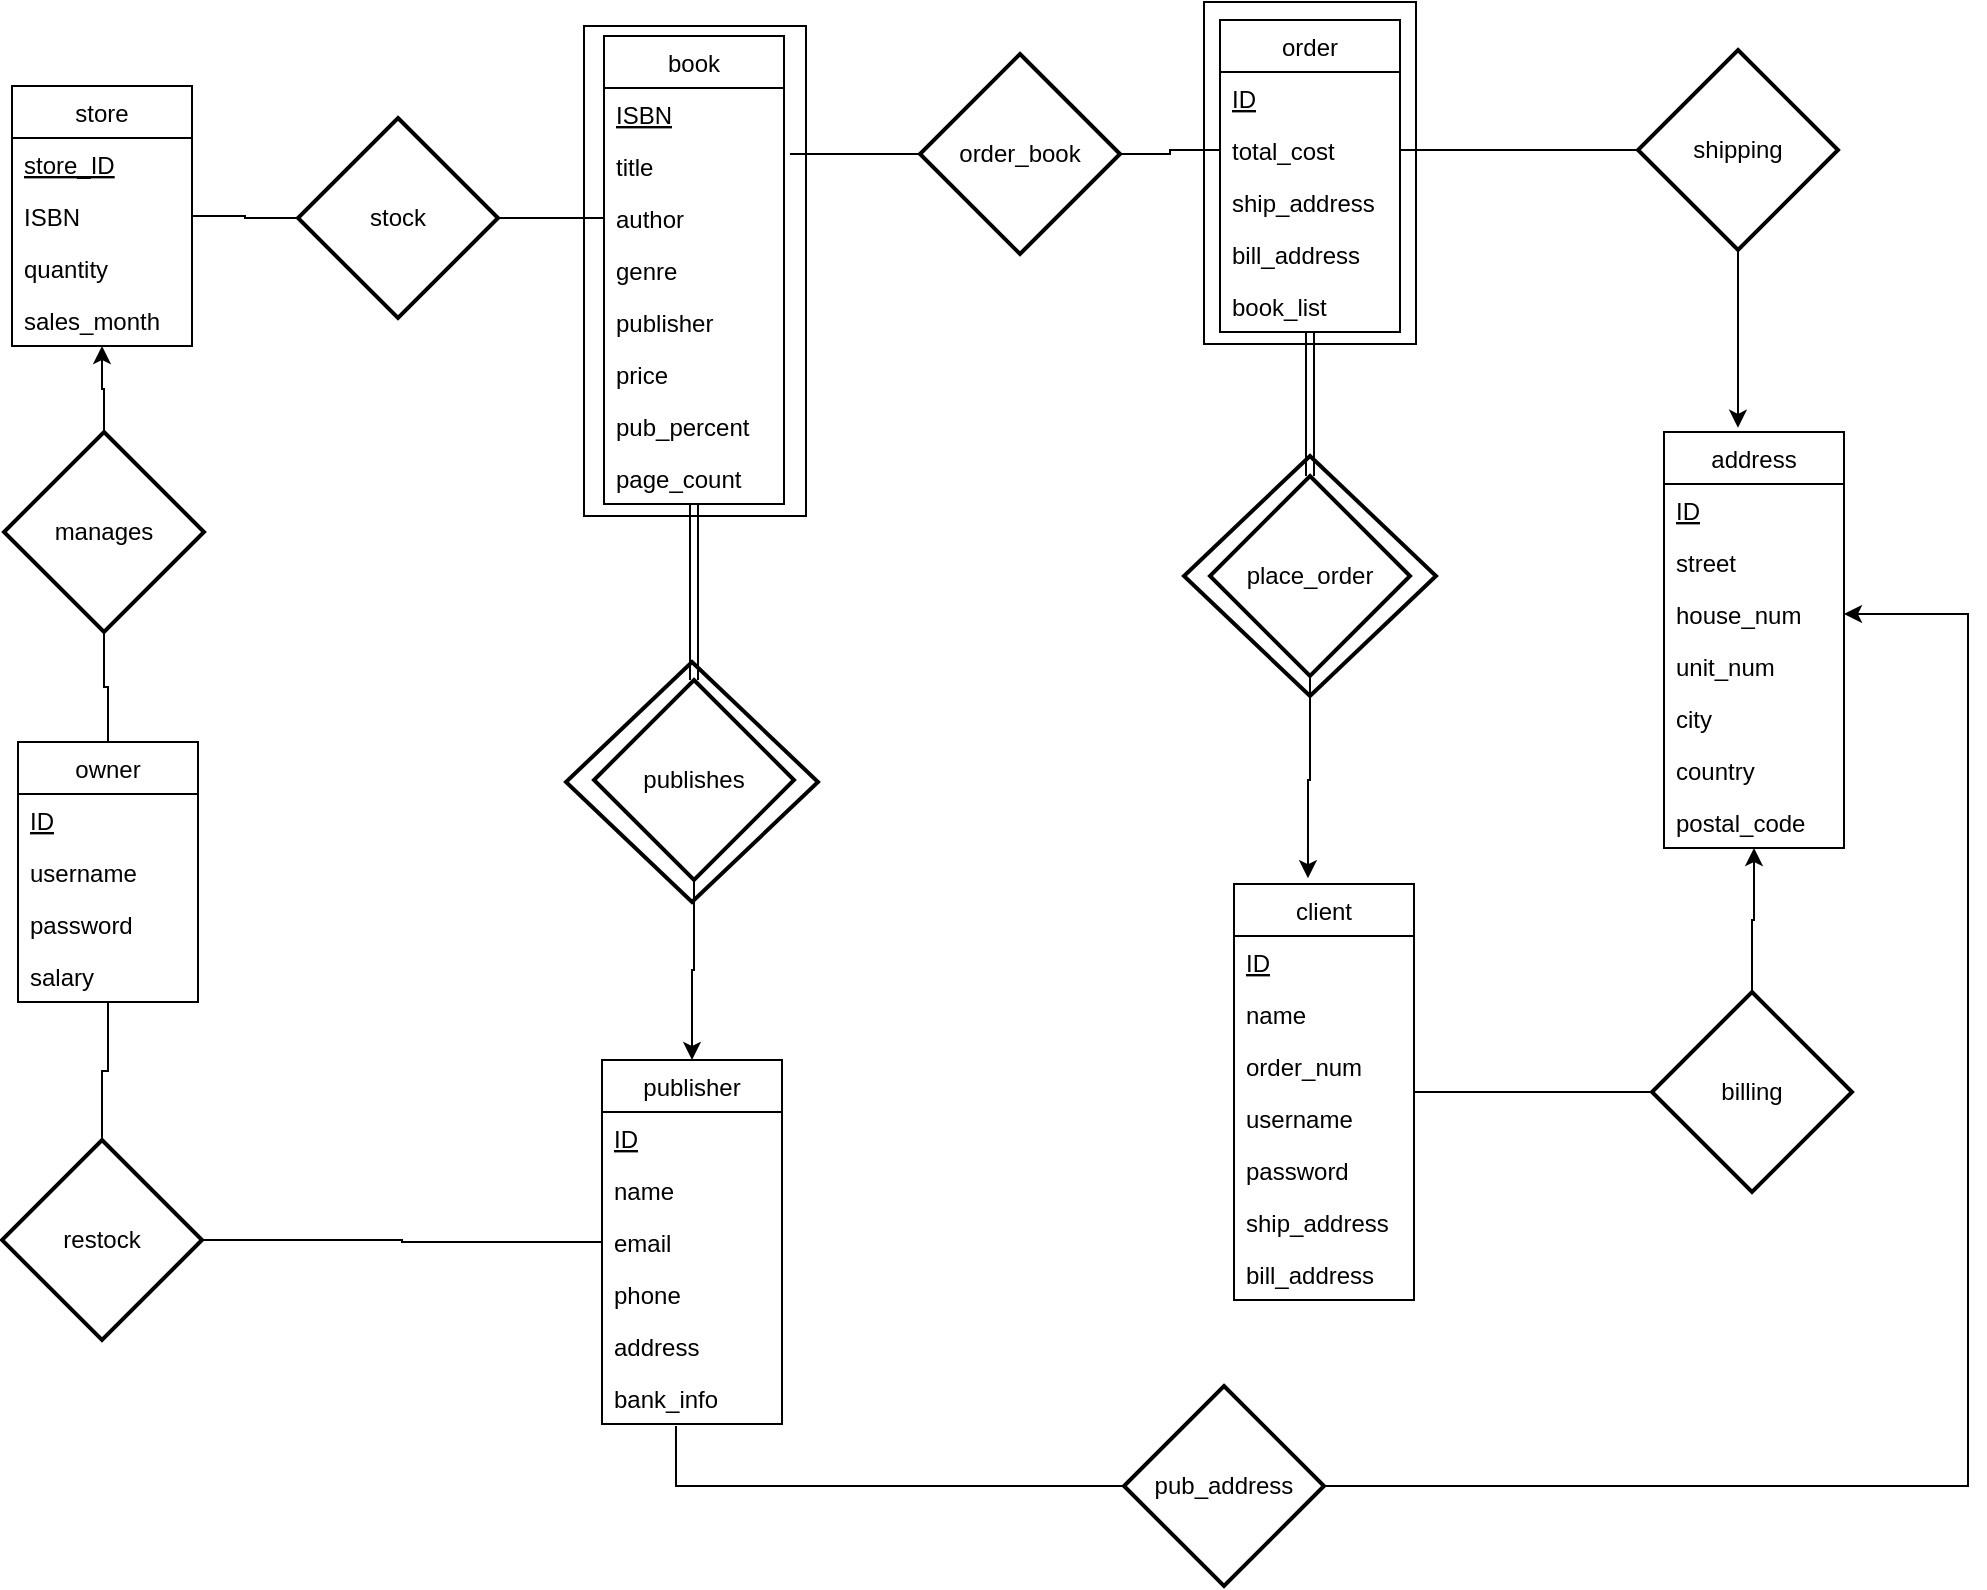 <mxfile version="15.9.6" type="google"><diagram id="MsWoF9TLZQXE_88LOgGU" name="Page-1"><mxGraphModel dx="1550" dy="1224" grid="0" gridSize="10" guides="0" tooltips="1" connect="1" arrows="1" fold="1" page="0" pageScale="1" pageWidth="850" pageHeight="1100" math="0" shadow="0"><root><mxCell id="0"/><mxCell id="1" parent="0"/><mxCell id="guc7vIY6SQtuLlZhvjA--92" value="" style="html=1;" parent="1" vertex="1"><mxGeometry x="740" y="-31" width="106" height="171" as="geometry"/></mxCell><mxCell id="guc7vIY6SQtuLlZhvjA--91" value="" style="html=1;" parent="1" vertex="1"><mxGeometry x="430" y="-19" width="111" height="245" as="geometry"/></mxCell><mxCell id="guc7vIY6SQtuLlZhvjA--89" value="" style="strokeWidth=2;html=1;shape=mxgraph.flowchart.decision;whiteSpace=wrap;" parent="1" vertex="1"><mxGeometry x="730" y="196" width="126" height="120" as="geometry"/></mxCell><mxCell id="guc7vIY6SQtuLlZhvjA--88" value="" style="strokeWidth=2;html=1;shape=mxgraph.flowchart.decision;whiteSpace=wrap;" parent="1" vertex="1"><mxGeometry x="421" y="299" width="126" height="120" as="geometry"/></mxCell><mxCell id="guc7vIY6SQtuLlZhvjA--74" style="edgeStyle=orthogonalEdgeStyle;rounded=0;orthogonalLoop=1;jettySize=auto;html=1;endArrow=none;endFill=0;strokeColor=default;shape=link;entryX=0.5;entryY=0;entryDx=0;entryDy=0;entryPerimeter=0;" parent="1" source="oRlnrFaE1cWMP0E-3uX_-1" target="guc7vIY6SQtuLlZhvjA--60" edge="1"><mxGeometry relative="1" as="geometry"><mxPoint x="793" y="203" as="targetPoint"/></mxGeometry></mxCell><mxCell id="oRlnrFaE1cWMP0E-3uX_-1" value="order" style="swimlane;fontStyle=0;childLayout=stackLayout;horizontal=1;startSize=26;fillColor=none;horizontalStack=0;resizeParent=1;resizeParentMax=0;resizeLast=0;collapsible=1;marginBottom=0;" parent="1" vertex="1"><mxGeometry x="748" y="-22" width="90" height="156" as="geometry"/></mxCell><mxCell id="oRlnrFaE1cWMP0E-3uX_-2" value="ID" style="text;strokeColor=none;fillColor=none;align=left;verticalAlign=top;spacingLeft=4;spacingRight=4;overflow=hidden;rotatable=0;points=[[0,0.5],[1,0.5]];portConstraint=eastwest;fontStyle=4" parent="oRlnrFaE1cWMP0E-3uX_-1" vertex="1"><mxGeometry y="26" width="90" height="26" as="geometry"/></mxCell><mxCell id="oRlnrFaE1cWMP0E-3uX_-3" value="total_cost" style="text;strokeColor=none;fillColor=none;align=left;verticalAlign=top;spacingLeft=4;spacingRight=4;overflow=hidden;rotatable=0;points=[[0,0.5],[1,0.5]];portConstraint=eastwest;" parent="oRlnrFaE1cWMP0E-3uX_-1" vertex="1"><mxGeometry y="52" width="90" height="26" as="geometry"/></mxCell><mxCell id="oRlnrFaE1cWMP0E-3uX_-4" value="ship_address" style="text;strokeColor=none;fillColor=none;align=left;verticalAlign=top;spacingLeft=4;spacingRight=4;overflow=hidden;rotatable=0;points=[[0,0.5],[1,0.5]];portConstraint=eastwest;" parent="oRlnrFaE1cWMP0E-3uX_-1" vertex="1"><mxGeometry y="78" width="90" height="26" as="geometry"/></mxCell><mxCell id="oRlnrFaE1cWMP0E-3uX_-12" value="bill_address" style="text;strokeColor=none;fillColor=none;align=left;verticalAlign=top;spacingLeft=4;spacingRight=4;overflow=hidden;rotatable=0;points=[[0,0.5],[1,0.5]];portConstraint=eastwest;" parent="oRlnrFaE1cWMP0E-3uX_-1" vertex="1"><mxGeometry y="104" width="90" height="26" as="geometry"/></mxCell><mxCell id="oRlnrFaE1cWMP0E-3uX_-11" value="book_list" style="text;strokeColor=none;fillColor=none;align=left;verticalAlign=top;spacingLeft=4;spacingRight=4;overflow=hidden;rotatable=0;points=[[0,0.5],[1,0.5]];portConstraint=eastwest;" parent="oRlnrFaE1cWMP0E-3uX_-1" vertex="1"><mxGeometry y="130" width="90" height="26" as="geometry"/></mxCell><mxCell id="guc7vIY6SQtuLlZhvjA--70" style="edgeStyle=orthogonalEdgeStyle;rounded=0;orthogonalLoop=1;jettySize=auto;html=1;entryX=0.5;entryY=0;entryDx=0;entryDy=0;entryPerimeter=0;endArrow=classic;endFill=1;strokeColor=default;shape=link;" parent="1" source="guc7vIY6SQtuLlZhvjA--1" target="guc7vIY6SQtuLlZhvjA--58" edge="1"><mxGeometry relative="1" as="geometry"/></mxCell><mxCell id="guc7vIY6SQtuLlZhvjA--1" value="book" style="swimlane;fontStyle=0;childLayout=stackLayout;horizontal=1;startSize=26;fillColor=none;horizontalStack=0;resizeParent=1;resizeParentMax=0;resizeLast=0;collapsible=1;marginBottom=0;" parent="1" vertex="1"><mxGeometry x="440" y="-14" width="90" height="234" as="geometry"/></mxCell><mxCell id="guc7vIY6SQtuLlZhvjA--2" value="ISBN &#xA;" style="text;strokeColor=none;fillColor=none;align=left;verticalAlign=top;spacingLeft=4;spacingRight=4;overflow=hidden;rotatable=0;points=[[0,0.5],[1,0.5]];portConstraint=eastwest;fontStyle=4" parent="guc7vIY6SQtuLlZhvjA--1" vertex="1"><mxGeometry y="26" width="90" height="26" as="geometry"/></mxCell><mxCell id="guc7vIY6SQtuLlZhvjA--3" value="title" style="text;strokeColor=none;fillColor=none;align=left;verticalAlign=top;spacingLeft=4;spacingRight=4;overflow=hidden;rotatable=0;points=[[0,0.5],[1,0.5]];portConstraint=eastwest;" parent="guc7vIY6SQtuLlZhvjA--1" vertex="1"><mxGeometry y="52" width="90" height="26" as="geometry"/></mxCell><mxCell id="guc7vIY6SQtuLlZhvjA--4" value="author" style="text;strokeColor=none;fillColor=none;align=left;verticalAlign=top;spacingLeft=4;spacingRight=4;overflow=hidden;rotatable=0;points=[[0,0.5],[1,0.5]];portConstraint=eastwest;" parent="guc7vIY6SQtuLlZhvjA--1" vertex="1"><mxGeometry y="78" width="90" height="26" as="geometry"/></mxCell><mxCell id="guc7vIY6SQtuLlZhvjA--5" value="genre" style="text;strokeColor=none;fillColor=none;align=left;verticalAlign=top;spacingLeft=4;spacingRight=4;overflow=hidden;rotatable=0;points=[[0,0.5],[1,0.5]];portConstraint=eastwest;" parent="guc7vIY6SQtuLlZhvjA--1" vertex="1"><mxGeometry y="104" width="90" height="26" as="geometry"/></mxCell><mxCell id="guc7vIY6SQtuLlZhvjA--6" value="publisher" style="text;strokeColor=none;fillColor=none;align=left;verticalAlign=top;spacingLeft=4;spacingRight=4;overflow=hidden;rotatable=0;points=[[0,0.5],[1,0.5]];portConstraint=eastwest;" parent="guc7vIY6SQtuLlZhvjA--1" vertex="1"><mxGeometry y="130" width="90" height="26" as="geometry"/></mxCell><mxCell id="guc7vIY6SQtuLlZhvjA--7" value="price" style="text;strokeColor=none;fillColor=none;align=left;verticalAlign=top;spacingLeft=4;spacingRight=4;overflow=hidden;rotatable=0;points=[[0,0.5],[1,0.5]];portConstraint=eastwest;" parent="guc7vIY6SQtuLlZhvjA--1" vertex="1"><mxGeometry y="156" width="90" height="26" as="geometry"/></mxCell><mxCell id="guc7vIY6SQtuLlZhvjA--8" value="pub_percent" style="text;strokeColor=none;fillColor=none;align=left;verticalAlign=top;spacingLeft=4;spacingRight=4;overflow=hidden;rotatable=0;points=[[0,0.5],[1,0.5]];portConstraint=eastwest;" parent="guc7vIY6SQtuLlZhvjA--1" vertex="1"><mxGeometry y="182" width="90" height="26" as="geometry"/></mxCell><mxCell id="guc7vIY6SQtuLlZhvjA--9" value="page_count" style="text;strokeColor=none;fillColor=none;align=left;verticalAlign=top;spacingLeft=4;spacingRight=4;overflow=hidden;rotatable=0;points=[[0,0.5],[1,0.5]];portConstraint=eastwest;" parent="guc7vIY6SQtuLlZhvjA--1" vertex="1"><mxGeometry y="208" width="90" height="26" as="geometry"/></mxCell><mxCell id="guc7vIY6SQtuLlZhvjA--75" style="edgeStyle=orthogonalEdgeStyle;rounded=0;orthogonalLoop=1;jettySize=auto;html=1;entryX=0;entryY=0.5;entryDx=0;entryDy=0;entryPerimeter=0;endArrow=none;endFill=0;strokeColor=default;" parent="1" source="guc7vIY6SQtuLlZhvjA--10" target="guc7vIY6SQtuLlZhvjA--62" edge="1"><mxGeometry relative="1" as="geometry"/></mxCell><mxCell id="guc7vIY6SQtuLlZhvjA--10" value="client" style="swimlane;fontStyle=0;childLayout=stackLayout;horizontal=1;startSize=26;fillColor=none;horizontalStack=0;resizeParent=1;resizeParentMax=0;resizeLast=0;collapsible=1;marginBottom=0;" parent="1" vertex="1"><mxGeometry x="755" y="410" width="90" height="208" as="geometry"/></mxCell><mxCell id="guc7vIY6SQtuLlZhvjA--11" value="ID" style="text;strokeColor=none;fillColor=none;align=left;verticalAlign=top;spacingLeft=4;spacingRight=4;overflow=hidden;rotatable=0;points=[[0,0.5],[1,0.5]];portConstraint=eastwest;fontStyle=4" parent="guc7vIY6SQtuLlZhvjA--10" vertex="1"><mxGeometry y="26" width="90" height="26" as="geometry"/></mxCell><mxCell id="guc7vIY6SQtuLlZhvjA--16" value="name" style="text;strokeColor=none;fillColor=none;align=left;verticalAlign=top;spacingLeft=4;spacingRight=4;overflow=hidden;rotatable=0;points=[[0,0.5],[1,0.5]];portConstraint=eastwest;" parent="guc7vIY6SQtuLlZhvjA--10" vertex="1"><mxGeometry y="52" width="90" height="26" as="geometry"/></mxCell><mxCell id="guc7vIY6SQtuLlZhvjA--17" value="order_num" style="text;strokeColor=none;fillColor=none;align=left;verticalAlign=top;spacingLeft=4;spacingRight=4;overflow=hidden;rotatable=0;points=[[0,0.5],[1,0.5]];portConstraint=eastwest;" parent="guc7vIY6SQtuLlZhvjA--10" vertex="1"><mxGeometry y="78" width="90" height="26" as="geometry"/></mxCell><mxCell id="guc7vIY6SQtuLlZhvjA--12" value="username" style="text;strokeColor=none;fillColor=none;align=left;verticalAlign=top;spacingLeft=4;spacingRight=4;overflow=hidden;rotatable=0;points=[[0,0.5],[1,0.5]];portConstraint=eastwest;" parent="guc7vIY6SQtuLlZhvjA--10" vertex="1"><mxGeometry y="104" width="90" height="26" as="geometry"/></mxCell><mxCell id="guc7vIY6SQtuLlZhvjA--13" value="password" style="text;strokeColor=none;fillColor=none;align=left;verticalAlign=top;spacingLeft=4;spacingRight=4;overflow=hidden;rotatable=0;points=[[0,0.5],[1,0.5]];portConstraint=eastwest;" parent="guc7vIY6SQtuLlZhvjA--10" vertex="1"><mxGeometry y="130" width="90" height="26" as="geometry"/></mxCell><mxCell id="guc7vIY6SQtuLlZhvjA--14" value="ship_address" style="text;strokeColor=none;fillColor=none;align=left;verticalAlign=top;spacingLeft=4;spacingRight=4;overflow=hidden;rotatable=0;points=[[0,0.5],[1,0.5]];portConstraint=eastwest;" parent="guc7vIY6SQtuLlZhvjA--10" vertex="1"><mxGeometry y="156" width="90" height="26" as="geometry"/></mxCell><mxCell id="guc7vIY6SQtuLlZhvjA--15" value="bill_address" style="text;strokeColor=none;fillColor=none;align=left;verticalAlign=top;spacingLeft=4;spacingRight=4;overflow=hidden;rotatable=0;points=[[0,0.5],[1,0.5]];portConstraint=eastwest;" parent="guc7vIY6SQtuLlZhvjA--10" vertex="1"><mxGeometry y="182" width="90" height="26" as="geometry"/></mxCell><mxCell id="guc7vIY6SQtuLlZhvjA--19" value="publisher" style="swimlane;fontStyle=0;childLayout=stackLayout;horizontal=1;startSize=26;fillColor=none;horizontalStack=0;resizeParent=1;resizeParentMax=0;resizeLast=0;collapsible=1;marginBottom=0;" parent="1" vertex="1"><mxGeometry x="439" y="498" width="90" height="182" as="geometry"/></mxCell><mxCell id="guc7vIY6SQtuLlZhvjA--20" value="ID" style="text;strokeColor=none;fillColor=none;align=left;verticalAlign=top;spacingLeft=4;spacingRight=4;overflow=hidden;rotatable=0;points=[[0,0.5],[1,0.5]];portConstraint=eastwest;fontStyle=4" parent="guc7vIY6SQtuLlZhvjA--19" vertex="1"><mxGeometry y="26" width="90" height="26" as="geometry"/></mxCell><mxCell id="guc7vIY6SQtuLlZhvjA--21" value="name" style="text;strokeColor=none;fillColor=none;align=left;verticalAlign=top;spacingLeft=4;spacingRight=4;overflow=hidden;rotatable=0;points=[[0,0.5],[1,0.5]];portConstraint=eastwest;" parent="guc7vIY6SQtuLlZhvjA--19" vertex="1"><mxGeometry y="52" width="90" height="26" as="geometry"/></mxCell><mxCell id="guc7vIY6SQtuLlZhvjA--22" value="email" style="text;strokeColor=none;fillColor=none;align=left;verticalAlign=top;spacingLeft=4;spacingRight=4;overflow=hidden;rotatable=0;points=[[0,0.5],[1,0.5]];portConstraint=eastwest;" parent="guc7vIY6SQtuLlZhvjA--19" vertex="1"><mxGeometry y="78" width="90" height="26" as="geometry"/></mxCell><mxCell id="guc7vIY6SQtuLlZhvjA--23" value="phone" style="text;strokeColor=none;fillColor=none;align=left;verticalAlign=top;spacingLeft=4;spacingRight=4;overflow=hidden;rotatable=0;points=[[0,0.5],[1,0.5]];portConstraint=eastwest;" parent="guc7vIY6SQtuLlZhvjA--19" vertex="1"><mxGeometry y="104" width="90" height="26" as="geometry"/></mxCell><mxCell id="guc7vIY6SQtuLlZhvjA--24" value="address" style="text;strokeColor=none;fillColor=none;align=left;verticalAlign=top;spacingLeft=4;spacingRight=4;overflow=hidden;rotatable=0;points=[[0,0.5],[1,0.5]];portConstraint=eastwest;" parent="guc7vIY6SQtuLlZhvjA--19" vertex="1"><mxGeometry y="130" width="90" height="26" as="geometry"/></mxCell><mxCell id="guc7vIY6SQtuLlZhvjA--25" value="bank_info" style="text;strokeColor=none;fillColor=none;align=left;verticalAlign=top;spacingLeft=4;spacingRight=4;overflow=hidden;rotatable=0;points=[[0,0.5],[1,0.5]];portConstraint=eastwest;" parent="guc7vIY6SQtuLlZhvjA--19" vertex="1"><mxGeometry y="156" width="90" height="26" as="geometry"/></mxCell><mxCell id="guc7vIY6SQtuLlZhvjA--78" style="edgeStyle=orthogonalEdgeStyle;rounded=0;orthogonalLoop=1;jettySize=auto;html=1;entryX=0.5;entryY=0;entryDx=0;entryDy=0;entryPerimeter=0;endArrow=none;endFill=0;strokeColor=default;" parent="1" source="guc7vIY6SQtuLlZhvjA--28" target="guc7vIY6SQtuLlZhvjA--57" edge="1"><mxGeometry relative="1" as="geometry"/></mxCell><mxCell id="guc7vIY6SQtuLlZhvjA--28" value="owner" style="swimlane;fontStyle=0;childLayout=stackLayout;horizontal=1;startSize=26;fillColor=none;horizontalStack=0;resizeParent=1;resizeParentMax=0;resizeLast=0;collapsible=1;marginBottom=0;" parent="1" vertex="1"><mxGeometry x="147" y="339" width="90" height="130" as="geometry"/></mxCell><mxCell id="guc7vIY6SQtuLlZhvjA--29" value="ID" style="text;strokeColor=none;fillColor=none;align=left;verticalAlign=top;spacingLeft=4;spacingRight=4;overflow=hidden;rotatable=0;points=[[0,0.5],[1,0.5]];portConstraint=eastwest;fontStyle=4" parent="guc7vIY6SQtuLlZhvjA--28" vertex="1"><mxGeometry y="26" width="90" height="26" as="geometry"/></mxCell><mxCell id="guc7vIY6SQtuLlZhvjA--30" value="username" style="text;strokeColor=none;fillColor=none;align=left;verticalAlign=top;spacingLeft=4;spacingRight=4;overflow=hidden;rotatable=0;points=[[0,0.5],[1,0.5]];portConstraint=eastwest;" parent="guc7vIY6SQtuLlZhvjA--28" vertex="1"><mxGeometry y="52" width="90" height="26" as="geometry"/></mxCell><mxCell id="guc7vIY6SQtuLlZhvjA--31" value="password" style="text;strokeColor=none;fillColor=none;align=left;verticalAlign=top;spacingLeft=4;spacingRight=4;overflow=hidden;rotatable=0;points=[[0,0.5],[1,0.5]];portConstraint=eastwest;" parent="guc7vIY6SQtuLlZhvjA--28" vertex="1"><mxGeometry y="78" width="90" height="26" as="geometry"/></mxCell><mxCell id="guc7vIY6SQtuLlZhvjA--32" value="salary" style="text;strokeColor=none;fillColor=none;align=left;verticalAlign=top;spacingLeft=4;spacingRight=4;overflow=hidden;rotatable=0;points=[[0,0.5],[1,0.5]];portConstraint=eastwest;" parent="guc7vIY6SQtuLlZhvjA--28" vertex="1"><mxGeometry y="104" width="90" height="26" as="geometry"/></mxCell><mxCell id="guc7vIY6SQtuLlZhvjA--37" value="store" style="swimlane;fontStyle=0;childLayout=stackLayout;horizontal=1;startSize=26;fillColor=none;horizontalStack=0;resizeParent=1;resizeParentMax=0;resizeLast=0;collapsible=1;marginBottom=0;" parent="1" vertex="1"><mxGeometry x="144" y="11" width="90" height="130" as="geometry"/></mxCell><mxCell id="guc7vIY6SQtuLlZhvjA--38" value="store_ID" style="text;strokeColor=none;fillColor=none;align=left;verticalAlign=top;spacingLeft=4;spacingRight=4;overflow=hidden;rotatable=0;points=[[0,0.5],[1,0.5]];portConstraint=eastwest;fontStyle=4" parent="guc7vIY6SQtuLlZhvjA--37" vertex="1"><mxGeometry y="26" width="90" height="26" as="geometry"/></mxCell><mxCell id="guc7vIY6SQtuLlZhvjA--39" value="ISBN" style="text;strokeColor=none;fillColor=none;align=left;verticalAlign=top;spacingLeft=4;spacingRight=4;overflow=hidden;rotatable=0;points=[[0,0.5],[1,0.5]];portConstraint=eastwest;" parent="guc7vIY6SQtuLlZhvjA--37" vertex="1"><mxGeometry y="52" width="90" height="26" as="geometry"/></mxCell><mxCell id="guc7vIY6SQtuLlZhvjA--40" value="quantity" style="text;strokeColor=none;fillColor=none;align=left;verticalAlign=top;spacingLeft=4;spacingRight=4;overflow=hidden;rotatable=0;points=[[0,0.5],[1,0.5]];portConstraint=eastwest;" parent="guc7vIY6SQtuLlZhvjA--37" vertex="1"><mxGeometry y="78" width="90" height="26" as="geometry"/></mxCell><mxCell id="guc7vIY6SQtuLlZhvjA--41" value="sales_month" style="text;strokeColor=none;fillColor=none;align=left;verticalAlign=top;spacingLeft=4;spacingRight=4;overflow=hidden;rotatable=0;points=[[0,0.5],[1,0.5]];portConstraint=eastwest;" parent="guc7vIY6SQtuLlZhvjA--37" vertex="1"><mxGeometry y="104" width="90" height="26" as="geometry"/></mxCell><mxCell id="guc7vIY6SQtuLlZhvjA--46" value="address" style="swimlane;fontStyle=0;childLayout=stackLayout;horizontal=1;startSize=26;fillColor=none;horizontalStack=0;resizeParent=1;resizeParentMax=0;resizeLast=0;collapsible=1;marginBottom=0;" parent="1" vertex="1"><mxGeometry x="970" y="184" width="90" height="208" as="geometry"/></mxCell><mxCell id="guc7vIY6SQtuLlZhvjA--47" value="ID" style="text;strokeColor=none;fillColor=none;align=left;verticalAlign=top;spacingLeft=4;spacingRight=4;overflow=hidden;rotatable=0;points=[[0,0.5],[1,0.5]];portConstraint=eastwest;fontStyle=4" parent="guc7vIY6SQtuLlZhvjA--46" vertex="1"><mxGeometry y="26" width="90" height="26" as="geometry"/></mxCell><mxCell id="guc7vIY6SQtuLlZhvjA--48" value="street" style="text;strokeColor=none;fillColor=none;align=left;verticalAlign=top;spacingLeft=4;spacingRight=4;overflow=hidden;rotatable=0;points=[[0,0.5],[1,0.5]];portConstraint=eastwest;" parent="guc7vIY6SQtuLlZhvjA--46" vertex="1"><mxGeometry y="52" width="90" height="26" as="geometry"/></mxCell><mxCell id="guc7vIY6SQtuLlZhvjA--49" value="house_num" style="text;strokeColor=none;fillColor=none;align=left;verticalAlign=top;spacingLeft=4;spacingRight=4;overflow=hidden;rotatable=0;points=[[0,0.5],[1,0.5]];portConstraint=eastwest;" parent="guc7vIY6SQtuLlZhvjA--46" vertex="1"><mxGeometry y="78" width="90" height="26" as="geometry"/></mxCell><mxCell id="guc7vIY6SQtuLlZhvjA--50" value="unit_num" style="text;strokeColor=none;fillColor=none;align=left;verticalAlign=top;spacingLeft=4;spacingRight=4;overflow=hidden;rotatable=0;points=[[0,0.5],[1,0.5]];portConstraint=eastwest;" parent="guc7vIY6SQtuLlZhvjA--46" vertex="1"><mxGeometry y="104" width="90" height="26" as="geometry"/></mxCell><mxCell id="guc7vIY6SQtuLlZhvjA--51" value="city" style="text;strokeColor=none;fillColor=none;align=left;verticalAlign=top;spacingLeft=4;spacingRight=4;overflow=hidden;rotatable=0;points=[[0,0.5],[1,0.5]];portConstraint=eastwest;" parent="guc7vIY6SQtuLlZhvjA--46" vertex="1"><mxGeometry y="130" width="90" height="26" as="geometry"/></mxCell><mxCell id="guc7vIY6SQtuLlZhvjA--52" value="country" style="text;strokeColor=none;fillColor=none;align=left;verticalAlign=top;spacingLeft=4;spacingRight=4;overflow=hidden;rotatable=0;points=[[0,0.5],[1,0.5]];portConstraint=eastwest;" parent="guc7vIY6SQtuLlZhvjA--46" vertex="1"><mxGeometry y="156" width="90" height="26" as="geometry"/></mxCell><mxCell id="guc7vIY6SQtuLlZhvjA--53" value="postal_code" style="text;strokeColor=none;fillColor=none;align=left;verticalAlign=top;spacingLeft=4;spacingRight=4;overflow=hidden;rotatable=0;points=[[0,0.5],[1,0.5]];portConstraint=eastwest;" parent="guc7vIY6SQtuLlZhvjA--46" vertex="1"><mxGeometry y="182" width="90" height="26" as="geometry"/></mxCell><mxCell id="guc7vIY6SQtuLlZhvjA--83" style="edgeStyle=orthogonalEdgeStyle;rounded=0;orthogonalLoop=1;jettySize=auto;html=1;entryX=0.5;entryY=0;entryDx=0;entryDy=0;endArrow=none;endFill=0;strokeColor=default;" parent="1" source="guc7vIY6SQtuLlZhvjA--55" target="guc7vIY6SQtuLlZhvjA--28" edge="1"><mxGeometry relative="1" as="geometry"/></mxCell><mxCell id="guc7vIY6SQtuLlZhvjA--86" style="edgeStyle=orthogonalEdgeStyle;rounded=0;orthogonalLoop=1;jettySize=auto;html=1;entryX=0.5;entryY=1;entryDx=0;entryDy=0;endArrow=classic;endFill=1;strokeColor=default;" parent="1" source="guc7vIY6SQtuLlZhvjA--55" target="guc7vIY6SQtuLlZhvjA--37" edge="1"><mxGeometry relative="1" as="geometry"/></mxCell><mxCell id="guc7vIY6SQtuLlZhvjA--55" value="manages" style="strokeWidth=2;html=1;shape=mxgraph.flowchart.decision;whiteSpace=wrap;" parent="1" vertex="1"><mxGeometry x="140" y="184" width="100" height="100" as="geometry"/></mxCell><mxCell id="guc7vIY6SQtuLlZhvjA--81" style="edgeStyle=orthogonalEdgeStyle;rounded=0;orthogonalLoop=1;jettySize=auto;html=1;entryX=0;entryY=0.5;entryDx=0;entryDy=0;endArrow=none;endFill=0;strokeColor=default;" parent="1" source="guc7vIY6SQtuLlZhvjA--56" target="guc7vIY6SQtuLlZhvjA--4" edge="1"><mxGeometry relative="1" as="geometry"/></mxCell><mxCell id="guc7vIY6SQtuLlZhvjA--82" style="edgeStyle=orthogonalEdgeStyle;rounded=0;orthogonalLoop=1;jettySize=auto;html=1;entryX=1;entryY=0.5;entryDx=0;entryDy=0;endArrow=none;endFill=0;strokeColor=default;" parent="1" source="guc7vIY6SQtuLlZhvjA--56" target="guc7vIY6SQtuLlZhvjA--37" edge="1"><mxGeometry relative="1" as="geometry"/></mxCell><mxCell id="guc7vIY6SQtuLlZhvjA--56" value="stock" style="strokeWidth=2;html=1;shape=mxgraph.flowchart.decision;whiteSpace=wrap;" parent="1" vertex="1"><mxGeometry x="287" y="27" width="100" height="100" as="geometry"/></mxCell><mxCell id="guc7vIY6SQtuLlZhvjA--77" style="edgeStyle=orthogonalEdgeStyle;rounded=0;orthogonalLoop=1;jettySize=auto;html=1;entryX=0;entryY=0.5;entryDx=0;entryDy=0;endArrow=none;endFill=0;strokeColor=default;" parent="1" source="guc7vIY6SQtuLlZhvjA--57" target="guc7vIY6SQtuLlZhvjA--22" edge="1"><mxGeometry relative="1" as="geometry"/></mxCell><mxCell id="guc7vIY6SQtuLlZhvjA--57" value="restock" style="strokeWidth=2;html=1;shape=mxgraph.flowchart.decision;whiteSpace=wrap;" parent="1" vertex="1"><mxGeometry x="139" y="538" width="100" height="100" as="geometry"/></mxCell><mxCell id="guc7vIY6SQtuLlZhvjA--69" style="edgeStyle=orthogonalEdgeStyle;rounded=0;orthogonalLoop=1;jettySize=auto;html=1;entryX=0.5;entryY=0;entryDx=0;entryDy=0;endArrow=classic;endFill=1;strokeColor=default;" parent="1" source="guc7vIY6SQtuLlZhvjA--58" target="guc7vIY6SQtuLlZhvjA--19" edge="1"><mxGeometry relative="1" as="geometry"/></mxCell><mxCell id="guc7vIY6SQtuLlZhvjA--58" value="publishes" style="strokeWidth=2;html=1;shape=mxgraph.flowchart.decision;whiteSpace=wrap;" parent="1" vertex="1"><mxGeometry x="435" y="308" width="100" height="100" as="geometry"/></mxCell><mxCell id="guc7vIY6SQtuLlZhvjA--79" style="edgeStyle=orthogonalEdgeStyle;rounded=0;orthogonalLoop=1;jettySize=auto;html=1;entryX=0;entryY=0.5;entryDx=0;entryDy=0;endArrow=none;endFill=0;strokeColor=default;" parent="1" source="guc7vIY6SQtuLlZhvjA--59" target="oRlnrFaE1cWMP0E-3uX_-3" edge="1"><mxGeometry relative="1" as="geometry"/></mxCell><mxCell id="guc7vIY6SQtuLlZhvjA--80" style="edgeStyle=orthogonalEdgeStyle;rounded=0;orthogonalLoop=1;jettySize=auto;html=1;entryX=1.033;entryY=0.269;entryDx=0;entryDy=0;entryPerimeter=0;endArrow=none;endFill=0;strokeColor=default;" parent="1" source="guc7vIY6SQtuLlZhvjA--59" target="guc7vIY6SQtuLlZhvjA--3" edge="1"><mxGeometry relative="1" as="geometry"/></mxCell><mxCell id="guc7vIY6SQtuLlZhvjA--59" value="order_book" style="strokeWidth=2;html=1;shape=mxgraph.flowchart.decision;whiteSpace=wrap;" parent="1" vertex="1"><mxGeometry x="598" y="-5" width="100" height="100" as="geometry"/></mxCell><mxCell id="guc7vIY6SQtuLlZhvjA--76" style="edgeStyle=orthogonalEdgeStyle;rounded=0;orthogonalLoop=1;jettySize=auto;html=1;entryX=0.411;entryY=-0.014;entryDx=0;entryDy=0;entryPerimeter=0;endArrow=classic;endFill=1;strokeColor=default;" parent="1" source="guc7vIY6SQtuLlZhvjA--60" target="guc7vIY6SQtuLlZhvjA--10" edge="1"><mxGeometry relative="1" as="geometry"/></mxCell><mxCell id="guc7vIY6SQtuLlZhvjA--60" value="place_order" style="strokeWidth=2;html=1;shape=mxgraph.flowchart.decision;whiteSpace=wrap;" parent="1" vertex="1"><mxGeometry x="743" y="206" width="100" height="100" as="geometry"/></mxCell><mxCell id="guc7vIY6SQtuLlZhvjA--71" style="edgeStyle=orthogonalEdgeStyle;rounded=0;orthogonalLoop=1;jettySize=auto;html=1;entryX=0.5;entryY=1;entryDx=0;entryDy=0;endArrow=classic;endFill=1;strokeColor=default;" parent="1" source="guc7vIY6SQtuLlZhvjA--62" target="guc7vIY6SQtuLlZhvjA--46" edge="1"><mxGeometry relative="1" as="geometry"/></mxCell><mxCell id="guc7vIY6SQtuLlZhvjA--62" value="billing" style="strokeWidth=2;html=1;shape=mxgraph.flowchart.decision;whiteSpace=wrap;" parent="1" vertex="1"><mxGeometry x="964" y="464" width="100" height="100" as="geometry"/></mxCell><mxCell id="guc7vIY6SQtuLlZhvjA--68" style="edgeStyle=orthogonalEdgeStyle;rounded=0;orthogonalLoop=1;jettySize=auto;html=1;entryX=1;entryY=0.5;entryDx=0;entryDy=0;endArrow=classic;endFill=1;strokeColor=default;exitX=1;exitY=0.5;exitDx=0;exitDy=0;exitPerimeter=0;" parent="1" source="guc7vIY6SQtuLlZhvjA--61" target="guc7vIY6SQtuLlZhvjA--49" edge="1"><mxGeometry relative="1" as="geometry"><Array as="points"><mxPoint x="1122" y="711"/><mxPoint x="1122" y="275"/></Array></mxGeometry></mxCell><mxCell id="guc7vIY6SQtuLlZhvjA--61" value="pub_address" style="strokeWidth=2;html=1;shape=mxgraph.flowchart.decision;whiteSpace=wrap;" parent="1" vertex="1"><mxGeometry x="700" y="661" width="100" height="100" as="geometry"/></mxCell><mxCell id="guc7vIY6SQtuLlZhvjA--72" style="edgeStyle=orthogonalEdgeStyle;rounded=0;orthogonalLoop=1;jettySize=auto;html=1;entryX=0.411;entryY=-0.01;entryDx=0;entryDy=0;entryPerimeter=0;endArrow=classic;endFill=1;strokeColor=default;" parent="1" source="guc7vIY6SQtuLlZhvjA--63" target="guc7vIY6SQtuLlZhvjA--46" edge="1"><mxGeometry relative="1" as="geometry"/></mxCell><mxCell id="guc7vIY6SQtuLlZhvjA--73" style="edgeStyle=orthogonalEdgeStyle;rounded=0;orthogonalLoop=1;jettySize=auto;html=1;entryX=1;entryY=0.5;entryDx=0;entryDy=0;endArrow=none;endFill=0;strokeColor=default;" parent="1" source="guc7vIY6SQtuLlZhvjA--63" target="oRlnrFaE1cWMP0E-3uX_-3" edge="1"><mxGeometry relative="1" as="geometry"/></mxCell><mxCell id="guc7vIY6SQtuLlZhvjA--63" value="shipping" style="strokeWidth=2;html=1;shape=mxgraph.flowchart.decision;whiteSpace=wrap;" parent="1" vertex="1"><mxGeometry x="957" y="-7" width="100" height="100" as="geometry"/></mxCell><mxCell id="guc7vIY6SQtuLlZhvjA--67" style="edgeStyle=orthogonalEdgeStyle;rounded=0;orthogonalLoop=1;jettySize=auto;html=1;entryX=0;entryY=0.5;entryDx=0;entryDy=0;entryPerimeter=0;exitX=0.411;exitY=1.038;exitDx=0;exitDy=0;exitPerimeter=0;strokeColor=default;endArrow=none;endFill=0;" parent="1" source="guc7vIY6SQtuLlZhvjA--25" target="guc7vIY6SQtuLlZhvjA--61" edge="1"><mxGeometry relative="1" as="geometry"><Array as="points"><mxPoint x="476" y="711"/><mxPoint x="700" y="711"/></Array></mxGeometry></mxCell></root></mxGraphModel></diagram></mxfile>